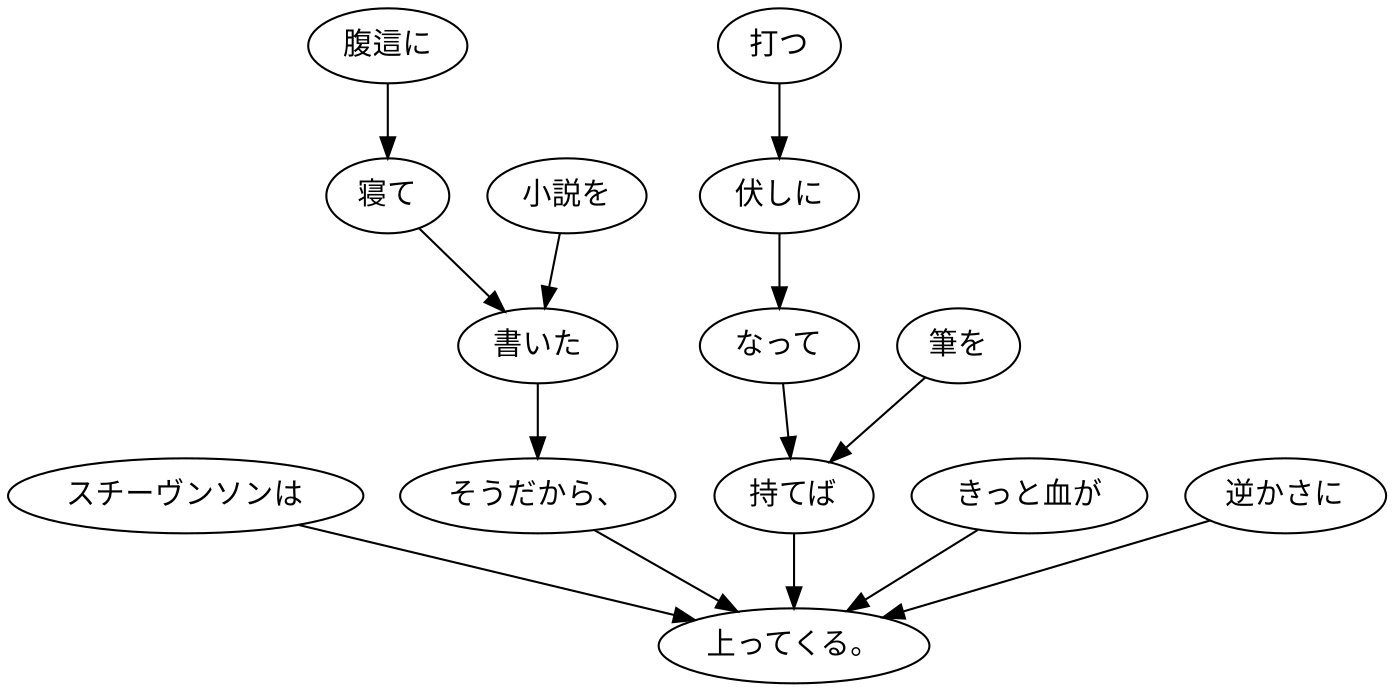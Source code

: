 digraph graph4903 {
	node0 [label="スチーヴンソンは"];
	node1 [label="腹這に"];
	node2 [label="寝て"];
	node3 [label="小説を"];
	node4 [label="書いた"];
	node5 [label="そうだから、"];
	node6 [label="打つ"];
	node7 [label="伏しに"];
	node8 [label="なって"];
	node9 [label="筆を"];
	node10 [label="持てば"];
	node11 [label="きっと血が"];
	node12 [label="逆かさに"];
	node13 [label="上ってくる。"];
	node0 -> node13;
	node1 -> node2;
	node2 -> node4;
	node3 -> node4;
	node4 -> node5;
	node5 -> node13;
	node6 -> node7;
	node7 -> node8;
	node8 -> node10;
	node9 -> node10;
	node10 -> node13;
	node11 -> node13;
	node12 -> node13;
}
